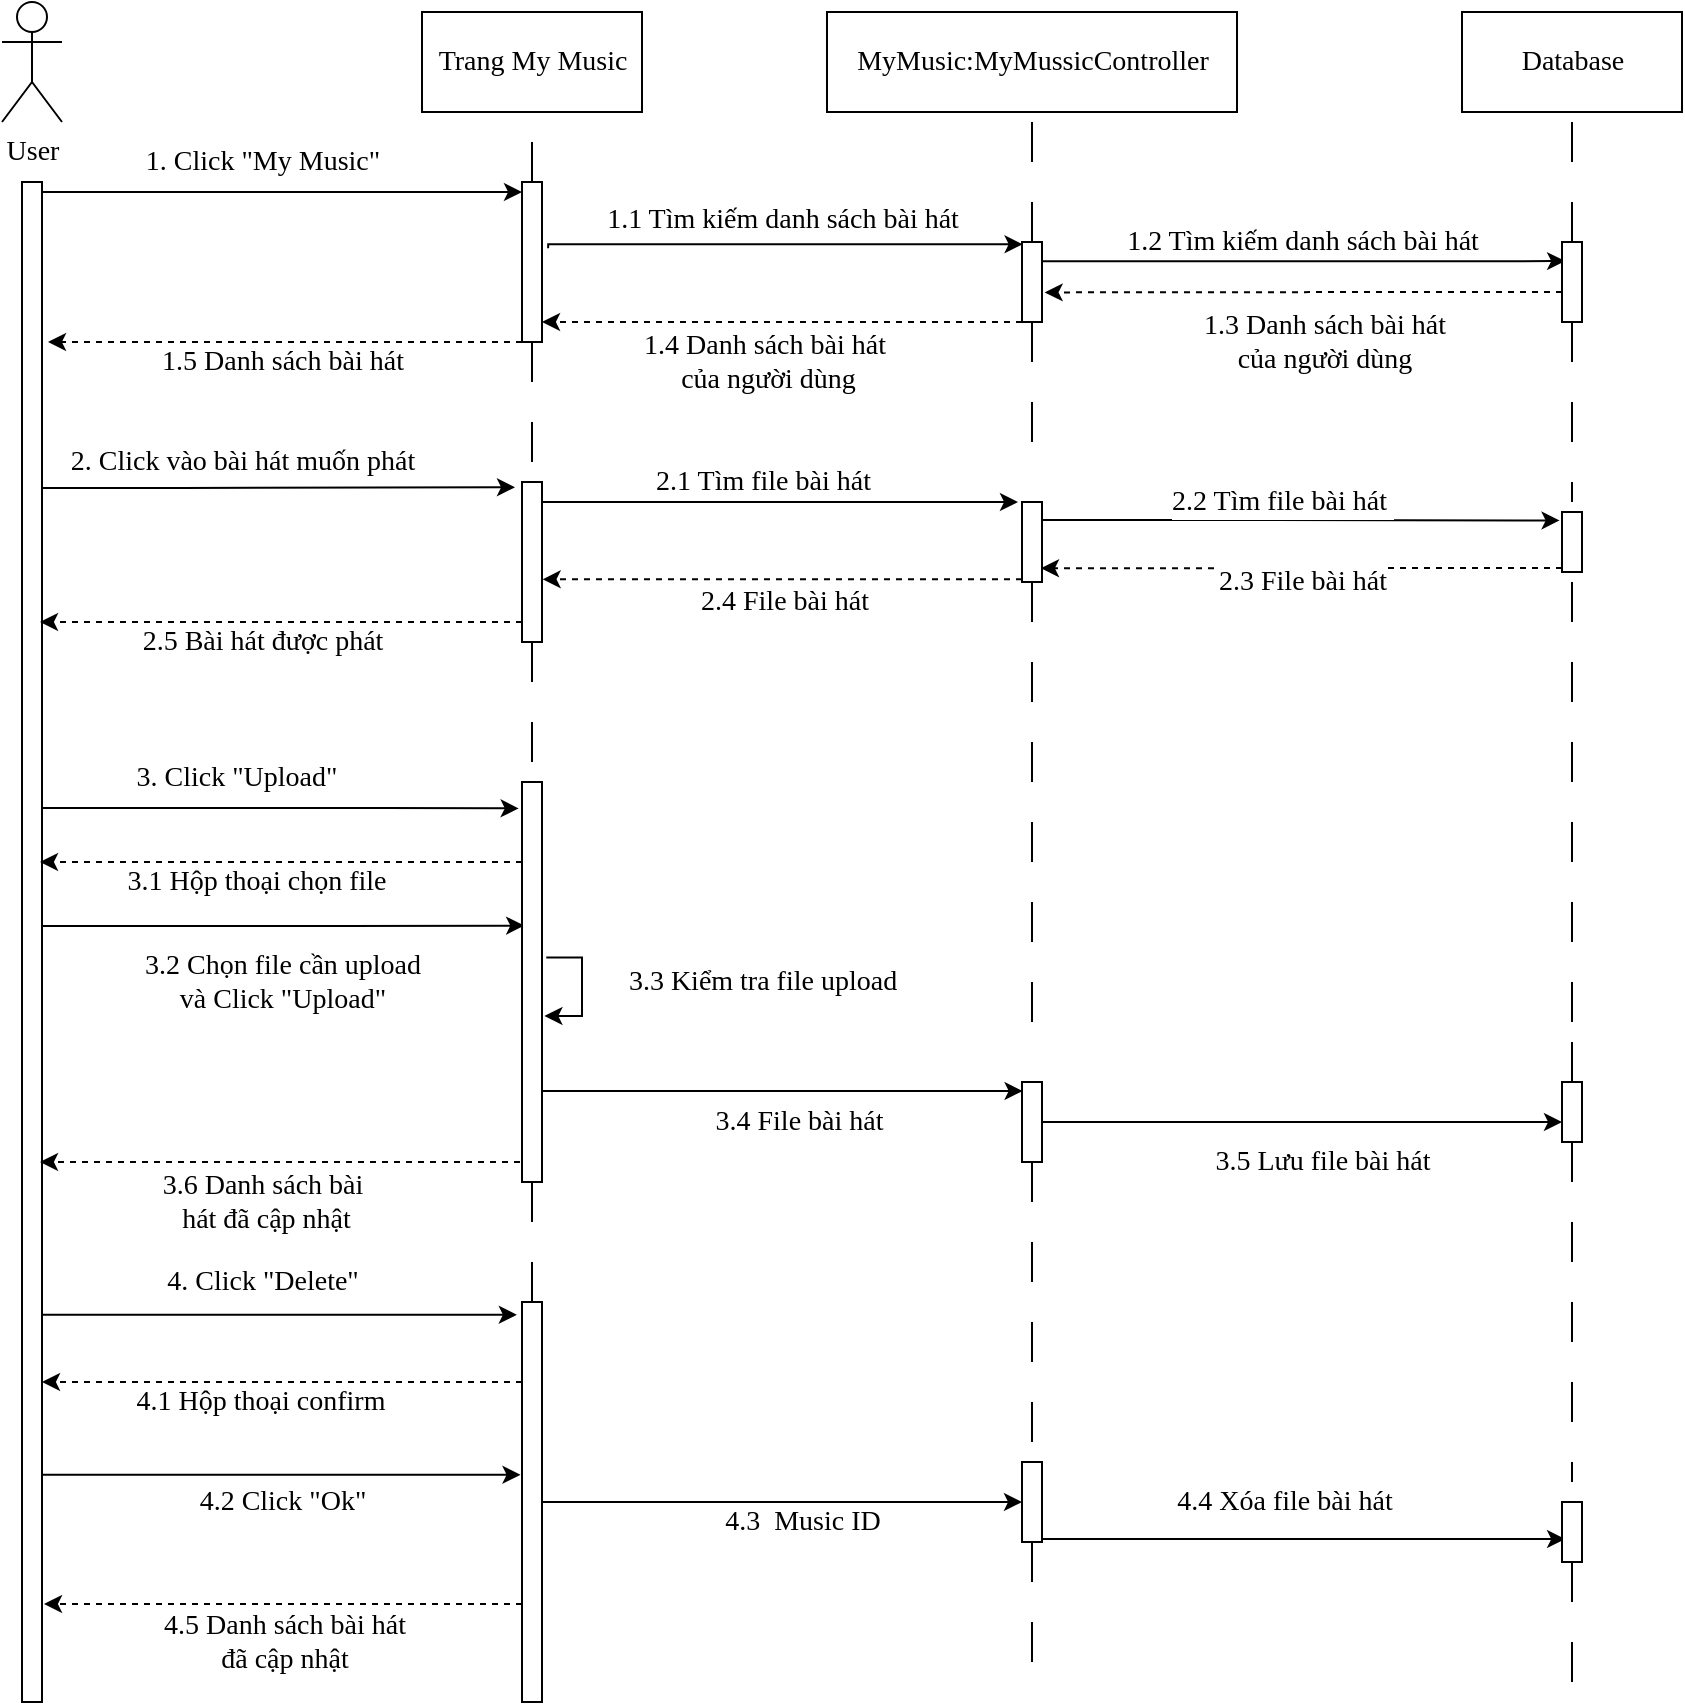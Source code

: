 <mxfile version="13.9.2" type="google"><diagram id="0OhW_VDVT-mcmpAtCoT9" name="Page-1"><mxGraphModel dx="1323" dy="702" grid="1" gridSize="10" guides="1" tooltips="1" connect="1" arrows="1" fold="1" page="1" pageScale="1" pageWidth="827" pageHeight="1169" math="0" shadow="0"><root><mxCell id="0"/><mxCell id="1" parent="0"/><mxCell id="v6GLzywjpfK5Vb7_BmSl-1" value="User" style="shape=umlActor;verticalLabelPosition=bottom;verticalAlign=top;html=1;outlineConnect=0;fontFamily=Verdana;fontSize=14;" parent="1" vertex="1"><mxGeometry x="140" y="40" width="30" height="60" as="geometry"/></mxCell><mxCell id="v6GLzywjpfK5Vb7_BmSl-13" style="edgeStyle=orthogonalEdgeStyle;rounded=0;orthogonalLoop=1;jettySize=auto;html=1;fontFamily=Verdana;fontSize=14;" parent="1" source="v6GLzywjpfK5Vb7_BmSl-6" target="v6GLzywjpfK5Vb7_BmSl-14" edge="1"><mxGeometry relative="1" as="geometry"><mxPoint x="360" y="135" as="targetPoint"/><Array as="points"><mxPoint x="260" y="135"/><mxPoint x="260" y="135"/></Array></mxGeometry></mxCell><mxCell id="v6GLzywjpfK5Vb7_BmSl-15" value="1. Click &quot;My Music&quot;" style="edgeLabel;html=1;align=center;verticalAlign=middle;resizable=0;points=[];fontFamily=Verdana;fontSize=14;" parent="v6GLzywjpfK5Vb7_BmSl-13" vertex="1" connectable="0"><mxGeometry x="-0.167" y="10" relative="1" as="geometry"><mxPoint x="10" y="-5" as="offset"/></mxGeometry></mxCell><mxCell id="v6GLzywjpfK5Vb7_BmSl-29" style="edgeStyle=orthogonalEdgeStyle;rounded=0;orthogonalLoop=1;jettySize=auto;html=1;entryX=-0.349;entryY=0.033;entryDx=0;entryDy=0;entryPerimeter=0;fontFamily=Verdana;fontSize=14;" parent="1" source="v6GLzywjpfK5Vb7_BmSl-6" target="v6GLzywjpfK5Vb7_BmSl-28" edge="1"><mxGeometry relative="1" as="geometry"><Array as="points"><mxPoint x="230" y="283"/><mxPoint x="230" y="283"/></Array></mxGeometry></mxCell><mxCell id="ivCv_EwEa5tu92E8LHW6-1" value="2. Click vào bài hát muốn phát" style="edgeLabel;html=1;align=center;verticalAlign=middle;resizable=0;points=[];fontFamily=Verdana;fontSize=14;" vertex="1" connectable="0" parent="v6GLzywjpfK5Vb7_BmSl-29"><mxGeometry x="-0.4" y="1" relative="1" as="geometry"><mxPoint x="28.97" y="-11.96" as="offset"/></mxGeometry></mxCell><mxCell id="ivCv_EwEa5tu92E8LHW6-12" style="edgeStyle=orthogonalEdgeStyle;rounded=0;orthogonalLoop=1;jettySize=auto;html=1;entryX=-0.166;entryY=0.066;entryDx=0;entryDy=0;entryPerimeter=0;fontFamily=Verdana;fontSize=14;" edge="1" parent="1" source="v6GLzywjpfK5Vb7_BmSl-6" target="ivCv_EwEa5tu92E8LHW6-10"><mxGeometry relative="1" as="geometry"><Array as="points"><mxPoint x="330" y="443"/><mxPoint x="330" y="443"/></Array></mxGeometry></mxCell><mxCell id="ivCv_EwEa5tu92E8LHW6-13" value="3. Click &quot;Upload&quot;" style="edgeLabel;html=1;align=center;verticalAlign=middle;resizable=0;points=[];fontFamily=Verdana;fontSize=14;" vertex="1" connectable="0" parent="ivCv_EwEa5tu92E8LHW6-12"><mxGeometry x="-0.19" y="1" relative="1" as="geometry"><mxPoint y="-14.08" as="offset"/></mxGeometry></mxCell><mxCell id="ivCv_EwEa5tu92E8LHW6-16" style="edgeStyle=orthogonalEdgeStyle;rounded=0;orthogonalLoop=1;jettySize=auto;html=1;entryX=0.11;entryY=0.359;entryDx=0;entryDy=0;entryPerimeter=0;fontFamily=Verdana;fontSize=14;" edge="1" parent="1" source="v6GLzywjpfK5Vb7_BmSl-6" target="ivCv_EwEa5tu92E8LHW6-10"><mxGeometry relative="1" as="geometry"><Array as="points"><mxPoint x="310" y="502"/><mxPoint x="310" y="502"/></Array></mxGeometry></mxCell><mxCell id="ivCv_EwEa5tu92E8LHW6-17" value="3.2 Chọn file cần upload &lt;br&gt;và Click &quot;Upload&quot;" style="edgeLabel;html=1;align=center;verticalAlign=middle;resizable=0;points=[];fontFamily=Verdana;fontSize=14;" vertex="1" connectable="0" parent="ivCv_EwEa5tu92E8LHW6-16"><mxGeometry x="0.081" y="1" relative="1" as="geometry"><mxPoint x="-10.34" y="29" as="offset"/></mxGeometry></mxCell><mxCell id="ivCv_EwEa5tu92E8LHW6-29" style="edgeStyle=orthogonalEdgeStyle;rounded=0;orthogonalLoop=1;jettySize=auto;html=1;entryX=-0.257;entryY=0.032;entryDx=0;entryDy=0;entryPerimeter=0;fontFamily=Verdana;fontSize=14;" edge="1" parent="1" source="v6GLzywjpfK5Vb7_BmSl-6" target="ivCv_EwEa5tu92E8LHW6-28"><mxGeometry relative="1" as="geometry"><mxPoint x="390" y="696" as="targetPoint"/><Array as="points"><mxPoint x="280" y="696"/></Array></mxGeometry></mxCell><mxCell id="ivCv_EwEa5tu92E8LHW6-30" value="4. Click &quot;Delete&quot;" style="edgeLabel;html=1;align=center;verticalAlign=middle;resizable=0;points=[];fontFamily=Verdana;fontSize=14;" vertex="1" connectable="0" parent="ivCv_EwEa5tu92E8LHW6-29"><mxGeometry x="-0.249" y="-1" relative="1" as="geometry"><mxPoint x="21.03" y="-17.41" as="offset"/></mxGeometry></mxCell><mxCell id="ivCv_EwEa5tu92E8LHW6-53" style="edgeStyle=orthogonalEdgeStyle;rounded=0;orthogonalLoop=1;jettySize=auto;html=1;entryX=-0.074;entryY=0.432;entryDx=0;entryDy=0;entryPerimeter=0;fontFamily=Verdana;fontSize=14;" edge="1" parent="1" source="v6GLzywjpfK5Vb7_BmSl-6" target="ivCv_EwEa5tu92E8LHW6-28"><mxGeometry relative="1" as="geometry"><Array as="points"><mxPoint x="280" y="776"/></Array></mxGeometry></mxCell><mxCell id="ivCv_EwEa5tu92E8LHW6-54" value="4.2 Click &quot;Ok&quot;" style="edgeLabel;html=1;align=center;verticalAlign=middle;resizable=0;points=[];fontFamily=Verdana;fontSize=14;" vertex="1" connectable="0" parent="ivCv_EwEa5tu92E8LHW6-53"><mxGeometry x="0.097" y="-2" relative="1" as="geometry"><mxPoint x="-11.03" y="11.59" as="offset"/></mxGeometry></mxCell><mxCell id="v6GLzywjpfK5Vb7_BmSl-6" value="" style="html=1;points=[];perimeter=orthogonalPerimeter;fontFamily=Verdana;fontSize=14;" parent="1" vertex="1"><mxGeometry x="150" y="130" width="10" height="760" as="geometry"/></mxCell><mxCell id="v6GLzywjpfK5Vb7_BmSl-7" value="Trang My Music" style="html=1;fontFamily=Verdana;fontSize=14;" parent="1" vertex="1"><mxGeometry x="350" y="45" width="110" height="50" as="geometry"/></mxCell><mxCell id="v6GLzywjpfK5Vb7_BmSl-8" value="MyMusic:MyMussicController" style="html=1;fontFamily=Verdana;fontSize=14;" parent="1" vertex="1"><mxGeometry x="552.5" y="45" width="205" height="50" as="geometry"/></mxCell><mxCell id="v6GLzywjpfK5Vb7_BmSl-9" value="" style="line;strokeWidth=1;direction=south;html=1;dashed=1;dashPattern=20 20;fontFamily=Verdana;fontSize=14;" parent="1" vertex="1"><mxGeometry x="400" y="110" width="10" height="20" as="geometry"/></mxCell><mxCell id="v6GLzywjpfK5Vb7_BmSl-12" value="" style="line;strokeWidth=1;direction=south;html=1;dashed=1;dashPattern=20 20;fontFamily=Verdana;fontSize=14;" parent="1" vertex="1"><mxGeometry x="650" y="100" width="10" height="60" as="geometry"/></mxCell><mxCell id="v6GLzywjpfK5Vb7_BmSl-16" style="edgeStyle=orthogonalEdgeStyle;rounded=0;orthogonalLoop=1;jettySize=auto;html=1;entryX=0.03;entryY=0.028;entryDx=0;entryDy=0;entryPerimeter=0;exitX=1.306;exitY=0.414;exitDx=0;exitDy=0;exitPerimeter=0;fontFamily=Verdana;fontSize=14;" parent="1" source="v6GLzywjpfK5Vb7_BmSl-14" target="v6GLzywjpfK5Vb7_BmSl-17" edge="1"><mxGeometry relative="1" as="geometry"><mxPoint x="580" y="170" as="targetPoint"/><Array as="points"><mxPoint x="413" y="162"/></Array></mxGeometry></mxCell><mxCell id="v6GLzywjpfK5Vb7_BmSl-18" value="1.1 Tìm kiếm danh sách bài hát" style="edgeLabel;html=1;align=center;verticalAlign=middle;resizable=0;points=[];fontFamily=Verdana;fontSize=14;" parent="v6GLzywjpfK5Vb7_BmSl-16" vertex="1" connectable="0"><mxGeometry x="-0.233" relative="1" as="geometry"><mxPoint x="27.19" y="-12.78" as="offset"/></mxGeometry></mxCell><mxCell id="v6GLzywjpfK5Vb7_BmSl-25" style="edgeStyle=orthogonalEdgeStyle;rounded=0;orthogonalLoop=1;jettySize=auto;html=1;dashed=1;fontFamily=Verdana;fontSize=14;" parent="1" source="v6GLzywjpfK5Vb7_BmSl-14" edge="1"><mxGeometry relative="1" as="geometry"><mxPoint x="163" y="210" as="targetPoint"/><Array as="points"><mxPoint x="180" y="210"/><mxPoint x="180" y="210"/></Array></mxGeometry></mxCell><mxCell id="v6GLzywjpfK5Vb7_BmSl-26" value="1.5 Danh sách bài hát" style="edgeLabel;html=1;align=center;verticalAlign=middle;resizable=0;points=[];fontFamily=Verdana;fontSize=14;" parent="v6GLzywjpfK5Vb7_BmSl-25" vertex="1" connectable="0"><mxGeometry x="0.857" y="81" relative="1" as="geometry"><mxPoint x="100" y="-71" as="offset"/></mxGeometry></mxCell><mxCell id="v6GLzywjpfK5Vb7_BmSl-14" value="" style="html=1;points=[];perimeter=orthogonalPerimeter;fontFamily=Verdana;fontSize=14;" parent="1" vertex="1"><mxGeometry x="400" y="130" width="10" height="80" as="geometry"/></mxCell><mxCell id="v6GLzywjpfK5Vb7_BmSl-21" style="edgeStyle=orthogonalEdgeStyle;rounded=0;orthogonalLoop=1;jettySize=auto;html=1;entryX=1;entryY=0.875;entryDx=0;entryDy=0;entryPerimeter=0;dashed=1;fontFamily=Verdana;fontSize=14;" parent="1" source="v6GLzywjpfK5Vb7_BmSl-17" target="v6GLzywjpfK5Vb7_BmSl-14" edge="1"><mxGeometry relative="1" as="geometry"><Array as="points"><mxPoint x="590" y="200"/><mxPoint x="590" y="200"/></Array></mxGeometry></mxCell><mxCell id="v6GLzywjpfK5Vb7_BmSl-23" value="1.4 Danh sách bài hát&lt;br&gt;&amp;nbsp;của người dùng" style="edgeLabel;html=1;align=center;verticalAlign=middle;resizable=0;points=[];fontFamily=Verdana;fontSize=14;" parent="v6GLzywjpfK5Vb7_BmSl-21" vertex="1" connectable="0"><mxGeometry x="0.078" y="-2" relative="1" as="geometry"><mxPoint y="22" as="offset"/></mxGeometry></mxCell><mxCell id="ivCv_EwEa5tu92E8LHW6-39" style="edgeStyle=orthogonalEdgeStyle;rounded=0;orthogonalLoop=1;jettySize=auto;html=1;entryX=0.156;entryY=0.239;entryDx=0;entryDy=0;entryPerimeter=0;fontFamily=Verdana;fontSize=14;" edge="1" parent="1" source="v6GLzywjpfK5Vb7_BmSl-17" target="ivCv_EwEa5tu92E8LHW6-38"><mxGeometry relative="1" as="geometry"><Array as="points"><mxPoint x="790" y="170"/></Array></mxGeometry></mxCell><mxCell id="ivCv_EwEa5tu92E8LHW6-40" value="1.2 Tìm kiếm danh sách bài hát" style="edgeLabel;html=1;align=center;verticalAlign=middle;resizable=0;points=[];fontFamily=Verdana;fontSize=14;" vertex="1" connectable="0" parent="ivCv_EwEa5tu92E8LHW6-39"><mxGeometry x="0.056" y="-1" relative="1" as="geometry"><mxPoint x="-7.93" y="-10.58" as="offset"/></mxGeometry></mxCell><mxCell id="v6GLzywjpfK5Vb7_BmSl-17" value="" style="html=1;points=[];perimeter=orthogonalPerimeter;fontFamily=Verdana;fontSize=14;" parent="1" vertex="1"><mxGeometry x="650" y="160" width="10" height="40" as="geometry"/></mxCell><mxCell id="v6GLzywjpfK5Vb7_BmSl-22" value="" style="line;strokeWidth=1;direction=south;html=1;dashed=1;dashPattern=20 20;fontFamily=Verdana;fontSize=14;" parent="1" vertex="1"><mxGeometry x="650" y="200" width="10" height="60" as="geometry"/></mxCell><mxCell id="v6GLzywjpfK5Vb7_BmSl-27" value="" style="line;strokeWidth=1;direction=south;html=1;dashed=1;dashPattern=20 20;fontFamily=Verdana;fontSize=14;" parent="1" vertex="1"><mxGeometry x="400" y="210" width="10" height="60" as="geometry"/></mxCell><mxCell id="ivCv_EwEa5tu92E8LHW6-3" style="edgeStyle=orthogonalEdgeStyle;rounded=0;orthogonalLoop=1;jettySize=auto;html=1;fontFamily=Verdana;fontSize=14;" edge="1" parent="1" source="v6GLzywjpfK5Vb7_BmSl-28"><mxGeometry relative="1" as="geometry"><mxPoint x="648" y="290" as="targetPoint"/><Array as="points"><mxPoint x="600" y="290"/><mxPoint x="600" y="290"/></Array></mxGeometry></mxCell><mxCell id="ivCv_EwEa5tu92E8LHW6-4" value="2.1 Tìm file bài hát&amp;nbsp;" style="edgeLabel;html=1;align=center;verticalAlign=middle;resizable=0;points=[];fontFamily=Verdana;fontSize=14;" vertex="1" connectable="0" parent="ivCv_EwEa5tu92E8LHW6-3"><mxGeometry x="0.597" y="87" relative="1" as="geometry"><mxPoint x="-78.66" y="77" as="offset"/></mxGeometry></mxCell><mxCell id="ivCv_EwEa5tu92E8LHW6-7" style="edgeStyle=orthogonalEdgeStyle;rounded=0;orthogonalLoop=1;jettySize=auto;html=1;dashed=1;fontFamily=Verdana;fontSize=14;" edge="1" parent="1" source="v6GLzywjpfK5Vb7_BmSl-28"><mxGeometry relative="1" as="geometry"><mxPoint x="159" y="350" as="targetPoint"/><Array as="points"><mxPoint x="350" y="350"/><mxPoint x="350" y="350"/></Array></mxGeometry></mxCell><mxCell id="ivCv_EwEa5tu92E8LHW6-8" value="2.5 Bài hát được phát" style="edgeLabel;html=1;align=center;verticalAlign=middle;resizable=0;points=[];fontFamily=Verdana;fontSize=14;" vertex="1" connectable="0" parent="ivCv_EwEa5tu92E8LHW6-7"><mxGeometry x="0.254" y="-2" relative="1" as="geometry"><mxPoint x="21.03" y="12" as="offset"/></mxGeometry></mxCell><mxCell id="v6GLzywjpfK5Vb7_BmSl-28" value="" style="html=1;points=[];perimeter=orthogonalPerimeter;fontFamily=Verdana;fontSize=14;" parent="1" vertex="1"><mxGeometry x="400" y="280" width="10" height="80" as="geometry"/></mxCell><mxCell id="ivCv_EwEa5tu92E8LHW6-5" style="edgeStyle=orthogonalEdgeStyle;rounded=0;orthogonalLoop=1;jettySize=auto;html=1;entryX=1.03;entryY=0.608;entryDx=0;entryDy=0;entryPerimeter=0;dashed=1;fontFamily=Verdana;fontSize=14;" edge="1" parent="1" source="ivCv_EwEa5tu92E8LHW6-2" target="v6GLzywjpfK5Vb7_BmSl-28"><mxGeometry relative="1" as="geometry"><Array as="points"><mxPoint x="530" y="329"/></Array></mxGeometry></mxCell><mxCell id="ivCv_EwEa5tu92E8LHW6-6" value="2.4 File bài hát" style="edgeLabel;html=1;align=center;verticalAlign=middle;resizable=0;points=[];fontFamily=Verdana;fontSize=14;" vertex="1" connectable="0" parent="ivCv_EwEa5tu92E8LHW6-5"><mxGeometry x="-0.128" y="-2" relative="1" as="geometry"><mxPoint x="-15.17" y="13.38" as="offset"/></mxGeometry></mxCell><mxCell id="ivCv_EwEa5tu92E8LHW6-45" style="edgeStyle=orthogonalEdgeStyle;rounded=0;orthogonalLoop=1;jettySize=auto;html=1;entryX=-0.12;entryY=0.141;entryDx=0;entryDy=0;entryPerimeter=0;fontFamily=Verdana;fontSize=14;" edge="1" parent="1" source="ivCv_EwEa5tu92E8LHW6-2" target="ivCv_EwEa5tu92E8LHW6-44"><mxGeometry relative="1" as="geometry"><Array as="points"><mxPoint x="730" y="299"/><mxPoint x="730" y="299"/></Array></mxGeometry></mxCell><mxCell id="ivCv_EwEa5tu92E8LHW6-46" value="2.2 Tìm file bài hát&amp;nbsp;" style="edgeLabel;html=1;align=center;verticalAlign=middle;resizable=0;points=[];fontFamily=Verdana;fontSize=14;" vertex="1" connectable="0" parent="ivCv_EwEa5tu92E8LHW6-45"><mxGeometry x="-0.119" relative="1" as="geometry"><mxPoint x="6.21" y="-9.08" as="offset"/></mxGeometry></mxCell><mxCell id="ivCv_EwEa5tu92E8LHW6-2" value="" style="html=1;points=[];perimeter=orthogonalPerimeter;fontFamily=Verdana;fontSize=14;" vertex="1" parent="1"><mxGeometry x="650" y="290" width="10" height="40" as="geometry"/></mxCell><mxCell id="ivCv_EwEa5tu92E8LHW6-9" value="" style="line;strokeWidth=1;direction=south;html=1;dashed=1;dashPattern=20 20;fontFamily=Verdana;fontSize=14;" vertex="1" parent="1"><mxGeometry x="400" y="360" width="10" height="60" as="geometry"/></mxCell><mxCell id="ivCv_EwEa5tu92E8LHW6-14" style="edgeStyle=orthogonalEdgeStyle;rounded=0;orthogonalLoop=1;jettySize=auto;html=1;dashed=1;fontFamily=Verdana;fontSize=14;" edge="1" parent="1" source="ivCv_EwEa5tu92E8LHW6-10"><mxGeometry relative="1" as="geometry"><mxPoint x="159" y="470" as="targetPoint"/><Array as="points"><mxPoint x="159" y="470"/></Array></mxGeometry></mxCell><mxCell id="ivCv_EwEa5tu92E8LHW6-15" value="3.1 Hộp thoại chọn file" style="edgeLabel;html=1;align=center;verticalAlign=middle;resizable=0;points=[];fontFamily=Verdana;fontSize=14;" vertex="1" connectable="0" parent="ivCv_EwEa5tu92E8LHW6-14"><mxGeometry x="0.013" y="36" relative="1" as="geometry"><mxPoint x="-11.74" y="-26.73" as="offset"/></mxGeometry></mxCell><mxCell id="ivCv_EwEa5tu92E8LHW6-22" style="edgeStyle=orthogonalEdgeStyle;rounded=0;orthogonalLoop=1;jettySize=auto;html=1;entryX=0.03;entryY=0.113;entryDx=0;entryDy=0;entryPerimeter=0;fontFamily=Verdana;fontSize=14;" edge="1" parent="1" source="ivCv_EwEa5tu92E8LHW6-10" target="ivCv_EwEa5tu92E8LHW6-11"><mxGeometry relative="1" as="geometry"><Array as="points"><mxPoint x="530" y="585"/></Array></mxGeometry></mxCell><mxCell id="ivCv_EwEa5tu92E8LHW6-23" value="3.4 File bài hát&amp;nbsp;" style="edgeLabel;html=1;align=center;verticalAlign=middle;resizable=0;points=[];fontFamily=Verdana;fontSize=14;" vertex="1" connectable="0" parent="ivCv_EwEa5tu92E8LHW6-22"><mxGeometry x="0.392" relative="1" as="geometry"><mxPoint x="-36.9" y="15.5" as="offset"/></mxGeometry></mxCell><mxCell id="ivCv_EwEa5tu92E8LHW6-24" style="edgeStyle=orthogonalEdgeStyle;rounded=0;orthogonalLoop=1;jettySize=auto;html=1;dashed=1;fontFamily=Verdana;fontSize=14;" edge="1" parent="1"><mxGeometry relative="1" as="geometry"><mxPoint x="399" y="620" as="sourcePoint"/><mxPoint x="159" y="620" as="targetPoint"/><Array as="points"><mxPoint x="399" y="620"/><mxPoint x="159" y="620"/></Array></mxGeometry></mxCell><mxCell id="ivCv_EwEa5tu92E8LHW6-25" value="3.6 Danh sách bài&lt;br&gt;&amp;nbsp;hát đã cập nhật" style="edgeLabel;html=1;align=center;verticalAlign=middle;resizable=0;points=[];fontFamily=Verdana;fontSize=14;" vertex="1" connectable="0" parent="ivCv_EwEa5tu92E8LHW6-24"><mxGeometry x="-0.392" relative="1" as="geometry"><mxPoint x="-56.16" y="20" as="offset"/></mxGeometry></mxCell><mxCell id="ivCv_EwEa5tu92E8LHW6-10" value="" style="html=1;points=[];perimeter=orthogonalPerimeter;fontFamily=Verdana;fontSize=14;" vertex="1" parent="1"><mxGeometry x="400" y="430" width="10" height="200" as="geometry"/></mxCell><mxCell id="ivCv_EwEa5tu92E8LHW6-51" style="edgeStyle=orthogonalEdgeStyle;rounded=0;orthogonalLoop=1;jettySize=auto;html=1;entryX=0;entryY=0.667;entryDx=0;entryDy=0;entryPerimeter=0;fontFamily=Verdana;fontSize=14;" edge="1" parent="1" source="ivCv_EwEa5tu92E8LHW6-11" target="ivCv_EwEa5tu92E8LHW6-50"><mxGeometry relative="1" as="geometry"/></mxCell><mxCell id="ivCv_EwEa5tu92E8LHW6-52" value="3.5 Lưu file bài hát" style="edgeLabel;html=1;align=center;verticalAlign=middle;resizable=0;points=[];fontFamily=Verdana;fontSize=14;" vertex="1" connectable="0" parent="ivCv_EwEa5tu92E8LHW6-51"><mxGeometry x="0.174" y="-2" relative="1" as="geometry"><mxPoint x="-12.41" y="17.99" as="offset"/></mxGeometry></mxCell><mxCell id="ivCv_EwEa5tu92E8LHW6-11" value="" style="html=1;points=[];perimeter=orthogonalPerimeter;fontFamily=Verdana;fontSize=14;" vertex="1" parent="1"><mxGeometry x="650" y="580" width="10" height="40" as="geometry"/></mxCell><mxCell id="ivCv_EwEa5tu92E8LHW6-18" style="edgeStyle=orthogonalEdgeStyle;rounded=0;orthogonalLoop=1;jettySize=auto;html=1;entryX=1.122;entryY=0.583;entryDx=0;entryDy=0;entryPerimeter=0;exitX=1.214;exitY=0.439;exitDx=0;exitDy=0;exitPerimeter=0;fontFamily=Verdana;fontSize=14;" edge="1" parent="1" source="ivCv_EwEa5tu92E8LHW6-10" target="ivCv_EwEa5tu92E8LHW6-10"><mxGeometry relative="1" as="geometry"><Array as="points"><mxPoint x="430" y="518"/><mxPoint x="430" y="547"/><mxPoint x="411" y="547"/></Array></mxGeometry></mxCell><mxCell id="ivCv_EwEa5tu92E8LHW6-19" value="3.3 Kiểm tra file upload" style="edgeLabel;html=1;align=center;verticalAlign=middle;resizable=0;points=[];fontFamily=Verdana;fontSize=14;" vertex="1" connectable="0" parent="ivCv_EwEa5tu92E8LHW6-18"><mxGeometry x="0.157" relative="1" as="geometry"><mxPoint x="90" y="-8.55" as="offset"/></mxGeometry></mxCell><mxCell id="ivCv_EwEa5tu92E8LHW6-20" value="" style="line;strokeWidth=1;direction=south;html=1;dashed=1;dashPattern=20 20;fontFamily=Verdana;fontSize=14;" vertex="1" parent="1"><mxGeometry x="650" y="330" width="10" height="240" as="geometry"/></mxCell><mxCell id="ivCv_EwEa5tu92E8LHW6-26" value="" style="line;strokeWidth=1;direction=south;html=1;dashed=1;dashPattern=20 20;fontFamily=Verdana;fontSize=14;" vertex="1" parent="1"><mxGeometry x="400" y="630" width="10" height="60" as="geometry"/></mxCell><mxCell id="ivCv_EwEa5tu92E8LHW6-27" value="" style="line;strokeWidth=1;direction=south;html=1;dashed=1;dashPattern=20 20;fontFamily=Verdana;fontSize=14;" vertex="1" parent="1"><mxGeometry x="650" y="620" width="10" height="150" as="geometry"/></mxCell><mxCell id="ivCv_EwEa5tu92E8LHW6-31" style="edgeStyle=orthogonalEdgeStyle;rounded=0;orthogonalLoop=1;jettySize=auto;html=1;dashed=1;fontFamily=Verdana;fontSize=14;" edge="1" parent="1" source="ivCv_EwEa5tu92E8LHW6-28"><mxGeometry relative="1" as="geometry"><mxPoint x="160" y="730" as="targetPoint"/><Array as="points"><mxPoint x="340" y="730"/><mxPoint x="340" y="730"/></Array></mxGeometry></mxCell><mxCell id="ivCv_EwEa5tu92E8LHW6-32" value="4.1 Hộp thoại confirm" style="edgeLabel;html=1;align=center;verticalAlign=middle;resizable=0;points=[];fontFamily=Verdana;fontSize=14;" vertex="1" connectable="0" parent="ivCv_EwEa5tu92E8LHW6-31"><mxGeometry x="0.096" y="3" relative="1" as="geometry"><mxPoint y="6.87" as="offset"/></mxGeometry></mxCell><mxCell id="ivCv_EwEa5tu92E8LHW6-57" style="edgeStyle=orthogonalEdgeStyle;rounded=0;orthogonalLoop=1;jettySize=auto;html=1;fontFamily=Verdana;fontSize=14;" edge="1" parent="1" source="ivCv_EwEa5tu92E8LHW6-28" target="ivCv_EwEa5tu92E8LHW6-55"><mxGeometry relative="1" as="geometry"/></mxCell><mxCell id="ivCv_EwEa5tu92E8LHW6-58" value="4.3&amp;nbsp; Music ID" style="edgeLabel;html=1;align=center;verticalAlign=middle;resizable=0;points=[];fontFamily=Verdana;fontSize=14;" vertex="1" connectable="0" parent="ivCv_EwEa5tu92E8LHW6-57"><mxGeometry x="-0.254" y="1" relative="1" as="geometry"><mxPoint x="40.34" y="11" as="offset"/></mxGeometry></mxCell><mxCell id="ivCv_EwEa5tu92E8LHW6-64" style="edgeStyle=orthogonalEdgeStyle;rounded=0;orthogonalLoop=1;jettySize=auto;html=1;dashed=1;fontFamily=Verdana;fontSize=14;" edge="1" parent="1" source="ivCv_EwEa5tu92E8LHW6-28"><mxGeometry relative="1" as="geometry"><mxPoint x="161" y="841" as="targetPoint"/><Array as="points"><mxPoint x="340" y="841"/><mxPoint x="340" y="841"/></Array></mxGeometry></mxCell><mxCell id="ivCv_EwEa5tu92E8LHW6-65" value="4.5 Danh sách bài hát &lt;br&gt;đã cập nhật" style="edgeLabel;html=1;align=center;verticalAlign=middle;resizable=0;points=[];fontFamily=Verdana;fontSize=14;" vertex="1" connectable="0" parent="ivCv_EwEa5tu92E8LHW6-64"><mxGeometry x="0.257" y="-2" relative="1" as="geometry"><mxPoint x="30.34" y="20.98" as="offset"/></mxGeometry></mxCell><mxCell id="ivCv_EwEa5tu92E8LHW6-28" value="" style="html=1;points=[];perimeter=orthogonalPerimeter;fontFamily=Verdana;fontSize=14;" vertex="1" parent="1"><mxGeometry x="400" y="690" width="10" height="200" as="geometry"/></mxCell><mxCell id="ivCv_EwEa5tu92E8LHW6-36" value="Database" style="html=1;fontFamily=Verdana;fontSize=14;" vertex="1" parent="1"><mxGeometry x="870" y="45" width="110" height="50" as="geometry"/></mxCell><mxCell id="ivCv_EwEa5tu92E8LHW6-37" value="" style="line;strokeWidth=1;direction=south;html=1;dashed=1;dashPattern=20 20;fontFamily=Verdana;fontSize=14;" vertex="1" parent="1"><mxGeometry x="920" y="100" width="10" height="60" as="geometry"/></mxCell><mxCell id="ivCv_EwEa5tu92E8LHW6-41" style="edgeStyle=orthogonalEdgeStyle;rounded=0;orthogonalLoop=1;jettySize=auto;html=1;entryX=1.133;entryY=0.63;entryDx=0;entryDy=0;entryPerimeter=0;dashed=1;fontFamily=Verdana;fontSize=14;" edge="1" parent="1" source="ivCv_EwEa5tu92E8LHW6-38" target="v6GLzywjpfK5Vb7_BmSl-17"><mxGeometry relative="1" as="geometry"><Array as="points"><mxPoint x="850" y="185"/><mxPoint x="850" y="185"/></Array></mxGeometry></mxCell><mxCell id="ivCv_EwEa5tu92E8LHW6-42" value="1.3 Danh sách bài hát &lt;br&gt;của người dùng" style="edgeLabel;html=1;align=center;verticalAlign=middle;resizable=0;points=[];fontFamily=Verdana;fontSize=14;" vertex="1" connectable="0" parent="ivCv_EwEa5tu92E8LHW6-41"><mxGeometry x="-0.207" y="2" relative="1" as="geometry"><mxPoint x="-17.24" y="22.94" as="offset"/></mxGeometry></mxCell><mxCell id="ivCv_EwEa5tu92E8LHW6-38" value="" style="html=1;points=[];perimeter=orthogonalPerimeter;fontFamily=Verdana;fontSize=14;" vertex="1" parent="1"><mxGeometry x="920" y="160" width="10" height="40" as="geometry"/></mxCell><mxCell id="ivCv_EwEa5tu92E8LHW6-43" value="" style="line;strokeWidth=1;direction=south;html=1;dashed=1;dashPattern=20 20;fontFamily=Verdana;fontSize=14;" vertex="1" parent="1"><mxGeometry x="920" y="200" width="10" height="90" as="geometry"/></mxCell><mxCell id="ivCv_EwEa5tu92E8LHW6-47" style="edgeStyle=orthogonalEdgeStyle;rounded=0;orthogonalLoop=1;jettySize=auto;html=1;entryX=0.949;entryY=0.828;entryDx=0;entryDy=0;entryPerimeter=0;dashed=1;fontFamily=Verdana;fontSize=14;" edge="1" parent="1" source="ivCv_EwEa5tu92E8LHW6-44" target="ivCv_EwEa5tu92E8LHW6-2"><mxGeometry relative="1" as="geometry"><Array as="points"><mxPoint x="850" y="323"/><mxPoint x="850" y="323"/></Array></mxGeometry></mxCell><mxCell id="ivCv_EwEa5tu92E8LHW6-48" value="2.3 File bài hát" style="edgeLabel;html=1;align=center;verticalAlign=middle;resizable=0;points=[];fontFamily=Verdana;fontSize=14;" vertex="1" connectable="0" parent="ivCv_EwEa5tu92E8LHW6-47"><mxGeometry x="0.185" y="-2" relative="1" as="geometry"><mxPoint x="24.48" y="8.97" as="offset"/></mxGeometry></mxCell><mxCell id="ivCv_EwEa5tu92E8LHW6-44" value="" style="html=1;points=[];perimeter=orthogonalPerimeter;fontFamily=Verdana;fontSize=14;" vertex="1" parent="1"><mxGeometry x="920" y="295" width="10" height="30" as="geometry"/></mxCell><mxCell id="ivCv_EwEa5tu92E8LHW6-49" value="" style="line;strokeWidth=1;direction=south;html=1;dashed=1;dashPattern=20 20;fontFamily=Verdana;fontSize=14;" vertex="1" parent="1"><mxGeometry x="920" y="330" width="10" height="250" as="geometry"/></mxCell><mxCell id="ivCv_EwEa5tu92E8LHW6-59" value="" style="edgeStyle=orthogonalEdgeStyle;rounded=0;orthogonalLoop=1;jettySize=auto;html=1;fontFamily=Verdana;fontSize=14;" edge="1" parent="1" source="ivCv_EwEa5tu92E8LHW6-50" target="ivCv_EwEa5tu92E8LHW6-49"><mxGeometry relative="1" as="geometry"/></mxCell><mxCell id="ivCv_EwEa5tu92E8LHW6-50" value="" style="html=1;points=[];perimeter=orthogonalPerimeter;fontFamily=Verdana;fontSize=14;" vertex="1" parent="1"><mxGeometry x="920" y="580" width="10" height="30" as="geometry"/></mxCell><mxCell id="ivCv_EwEa5tu92E8LHW6-62" style="edgeStyle=orthogonalEdgeStyle;rounded=0;orthogonalLoop=1;jettySize=auto;html=1;entryX=0.156;entryY=0.618;entryDx=0;entryDy=0;entryPerimeter=0;fontFamily=Verdana;fontSize=14;" edge="1" parent="1" source="ivCv_EwEa5tu92E8LHW6-55" target="ivCv_EwEa5tu92E8LHW6-61"><mxGeometry relative="1" as="geometry"><Array as="points"><mxPoint x="790" y="809"/></Array></mxGeometry></mxCell><mxCell id="ivCv_EwEa5tu92E8LHW6-63" value="4.4 Xóa file bài hát" style="edgeLabel;html=1;align=center;verticalAlign=middle;resizable=0;points=[];fontFamily=Verdana;fontSize=14;" vertex="1" connectable="0" parent="ivCv_EwEa5tu92E8LHW6-62"><mxGeometry x="-0.006" y="-17" relative="1" as="geometry"><mxPoint x="-9.66" y="-35.48" as="offset"/></mxGeometry></mxCell><mxCell id="ivCv_EwEa5tu92E8LHW6-55" value="" style="html=1;points=[];perimeter=orthogonalPerimeter;fontFamily=Verdana;fontSize=14;" vertex="1" parent="1"><mxGeometry x="650" y="770" width="10" height="40" as="geometry"/></mxCell><mxCell id="ivCv_EwEa5tu92E8LHW6-60" value="" style="line;strokeWidth=1;direction=south;html=1;dashed=1;dashPattern=20 20;fontFamily=Verdana;fontSize=14;" vertex="1" parent="1"><mxGeometry x="920" y="610" width="10" height="170" as="geometry"/></mxCell><mxCell id="ivCv_EwEa5tu92E8LHW6-61" value="" style="html=1;points=[];perimeter=orthogonalPerimeter;fontFamily=Verdana;fontSize=14;" vertex="1" parent="1"><mxGeometry x="920" y="790" width="10" height="30" as="geometry"/></mxCell><mxCell id="ivCv_EwEa5tu92E8LHW6-69" value="" style="line;strokeWidth=1;direction=south;html=1;dashed=1;dashPattern=20 20;fontFamily=Verdana;fontSize=14;" vertex="1" parent="1"><mxGeometry x="650" y="810" width="10" height="80" as="geometry"/></mxCell><mxCell id="ivCv_EwEa5tu92E8LHW6-70" value="" style="line;strokeWidth=1;direction=south;html=1;dashed=1;dashPattern=20 20;fontFamily=Verdana;fontSize=14;" vertex="1" parent="1"><mxGeometry x="920" y="820" width="10" height="70" as="geometry"/></mxCell></root></mxGraphModel></diagram></mxfile>